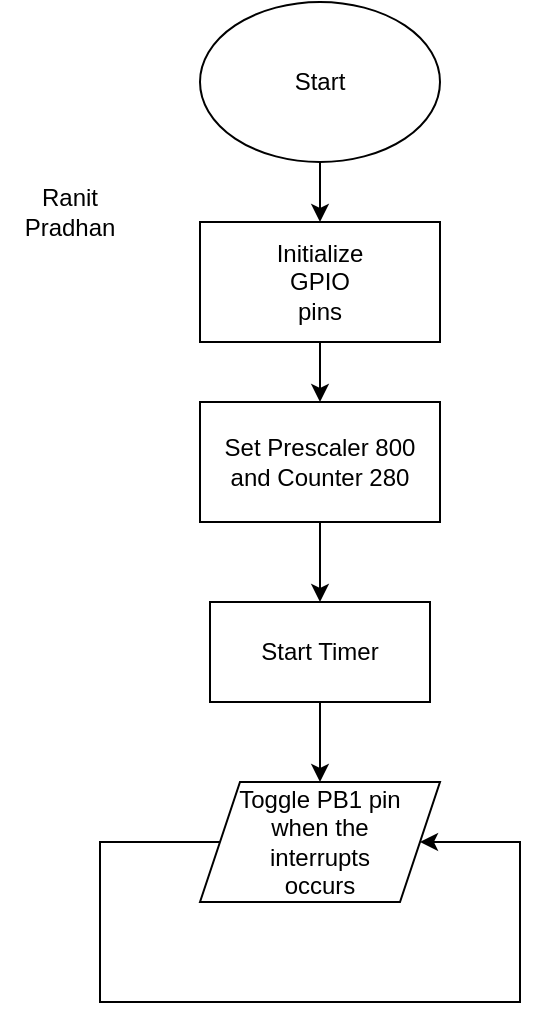 <mxfile version="15.0.4" type="github">
  <diagram id="5hb4bLOHIa7sqgMemTXv" name="Page-1">
    <mxGraphModel dx="1202" dy="513" grid="1" gridSize="10" guides="1" tooltips="1" connect="1" arrows="1" fold="1" page="1" pageScale="1" pageWidth="827" pageHeight="1169" math="0" shadow="0">
      <root>
        <mxCell id="0" />
        <mxCell id="1" parent="0" />
        <mxCell id="FLS0dWkJ_SETFB4-W-Aj-12" style="edgeStyle=orthogonalEdgeStyle;rounded=0;orthogonalLoop=1;jettySize=auto;html=1;exitX=0.5;exitY=1;exitDx=0;exitDy=0;entryX=0.5;entryY=0;entryDx=0;entryDy=0;" edge="1" parent="1" source="FLS0dWkJ_SETFB4-W-Aj-1" target="FLS0dWkJ_SETFB4-W-Aj-2">
          <mxGeometry relative="1" as="geometry" />
        </mxCell>
        <mxCell id="FLS0dWkJ_SETFB4-W-Aj-1" value="" style="ellipse;whiteSpace=wrap;html=1;" vertex="1" parent="1">
          <mxGeometry x="340" y="150" width="120" height="80" as="geometry" />
        </mxCell>
        <mxCell id="FLS0dWkJ_SETFB4-W-Aj-13" style="edgeStyle=orthogonalEdgeStyle;rounded=0;orthogonalLoop=1;jettySize=auto;html=1;exitX=0.5;exitY=1;exitDx=0;exitDy=0;entryX=0.5;entryY=0;entryDx=0;entryDy=0;" edge="1" parent="1" source="FLS0dWkJ_SETFB4-W-Aj-2" target="FLS0dWkJ_SETFB4-W-Aj-3">
          <mxGeometry relative="1" as="geometry" />
        </mxCell>
        <mxCell id="FLS0dWkJ_SETFB4-W-Aj-2" value="" style="rounded=0;whiteSpace=wrap;html=1;" vertex="1" parent="1">
          <mxGeometry x="340" y="260" width="120" height="60" as="geometry" />
        </mxCell>
        <mxCell id="FLS0dWkJ_SETFB4-W-Aj-14" style="edgeStyle=orthogonalEdgeStyle;rounded=0;orthogonalLoop=1;jettySize=auto;html=1;exitX=0.5;exitY=1;exitDx=0;exitDy=0;entryX=0.5;entryY=0;entryDx=0;entryDy=0;" edge="1" parent="1" source="FLS0dWkJ_SETFB4-W-Aj-3" target="FLS0dWkJ_SETFB4-W-Aj-4">
          <mxGeometry relative="1" as="geometry" />
        </mxCell>
        <mxCell id="FLS0dWkJ_SETFB4-W-Aj-3" value="" style="rounded=0;whiteSpace=wrap;html=1;" vertex="1" parent="1">
          <mxGeometry x="340" y="350" width="120" height="60" as="geometry" />
        </mxCell>
        <mxCell id="FLS0dWkJ_SETFB4-W-Aj-15" style="edgeStyle=orthogonalEdgeStyle;rounded=0;orthogonalLoop=1;jettySize=auto;html=1;exitX=0.5;exitY=1;exitDx=0;exitDy=0;entryX=0.5;entryY=0;entryDx=0;entryDy=0;" edge="1" parent="1" source="FLS0dWkJ_SETFB4-W-Aj-4" target="FLS0dWkJ_SETFB4-W-Aj-5">
          <mxGeometry relative="1" as="geometry" />
        </mxCell>
        <mxCell id="FLS0dWkJ_SETFB4-W-Aj-4" value="" style="rounded=0;whiteSpace=wrap;html=1;" vertex="1" parent="1">
          <mxGeometry x="345" y="450" width="110" height="50" as="geometry" />
        </mxCell>
        <mxCell id="FLS0dWkJ_SETFB4-W-Aj-5" value="" style="shape=parallelogram;perimeter=parallelogramPerimeter;whiteSpace=wrap;html=1;fixedSize=1;" vertex="1" parent="1">
          <mxGeometry x="340" y="540" width="120" height="60" as="geometry" />
        </mxCell>
        <mxCell id="FLS0dWkJ_SETFB4-W-Aj-6" style="edgeStyle=orthogonalEdgeStyle;rounded=0;orthogonalLoop=1;jettySize=auto;html=1;exitX=0;exitY=0.5;exitDx=0;exitDy=0;entryX=1;entryY=0.5;entryDx=0;entryDy=0;" edge="1" parent="1" source="FLS0dWkJ_SETFB4-W-Aj-5" target="FLS0dWkJ_SETFB4-W-Aj-5">
          <mxGeometry relative="1" as="geometry">
            <Array as="points">
              <mxPoint x="290" y="570" />
              <mxPoint x="290" y="650" />
              <mxPoint x="500" y="650" />
              <mxPoint x="500" y="570" />
            </Array>
          </mxGeometry>
        </mxCell>
        <mxCell id="FLS0dWkJ_SETFB4-W-Aj-7" value="Start" style="text;html=1;strokeColor=none;fillColor=none;align=center;verticalAlign=middle;whiteSpace=wrap;rounded=0;" vertex="1" parent="1">
          <mxGeometry x="380" y="180" width="40" height="20" as="geometry" />
        </mxCell>
        <mxCell id="FLS0dWkJ_SETFB4-W-Aj-8" value="Initialize GPIO pins" style="text;html=1;strokeColor=none;fillColor=none;align=center;verticalAlign=middle;whiteSpace=wrap;rounded=0;" vertex="1" parent="1">
          <mxGeometry x="380" y="280" width="40" height="20" as="geometry" />
        </mxCell>
        <mxCell id="FLS0dWkJ_SETFB4-W-Aj-9" value="Set Prescaler 800 and Counter 280" style="text;html=1;strokeColor=none;fillColor=none;align=center;verticalAlign=middle;whiteSpace=wrap;rounded=0;" vertex="1" parent="1">
          <mxGeometry x="350" y="370" width="100" height="20" as="geometry" />
        </mxCell>
        <mxCell id="FLS0dWkJ_SETFB4-W-Aj-10" value="Start Timer" style="text;html=1;strokeColor=none;fillColor=none;align=center;verticalAlign=middle;whiteSpace=wrap;rounded=0;" vertex="1" parent="1">
          <mxGeometry x="360" y="465" width="80" height="20" as="geometry" />
        </mxCell>
        <mxCell id="FLS0dWkJ_SETFB4-W-Aj-11" value="Toggle PB1 pin when the interrupts occurs" style="text;html=1;strokeColor=none;fillColor=none;align=center;verticalAlign=middle;whiteSpace=wrap;rounded=0;" vertex="1" parent="1">
          <mxGeometry x="358" y="560" width="84" height="20" as="geometry" />
        </mxCell>
        <mxCell id="FLS0dWkJ_SETFB4-W-Aj-16" value="Ranit Pradhan" style="text;html=1;strokeColor=none;fillColor=none;align=center;verticalAlign=middle;whiteSpace=wrap;rounded=0;" vertex="1" parent="1">
          <mxGeometry x="240" y="230" width="70" height="50" as="geometry" />
        </mxCell>
      </root>
    </mxGraphModel>
  </diagram>
</mxfile>
